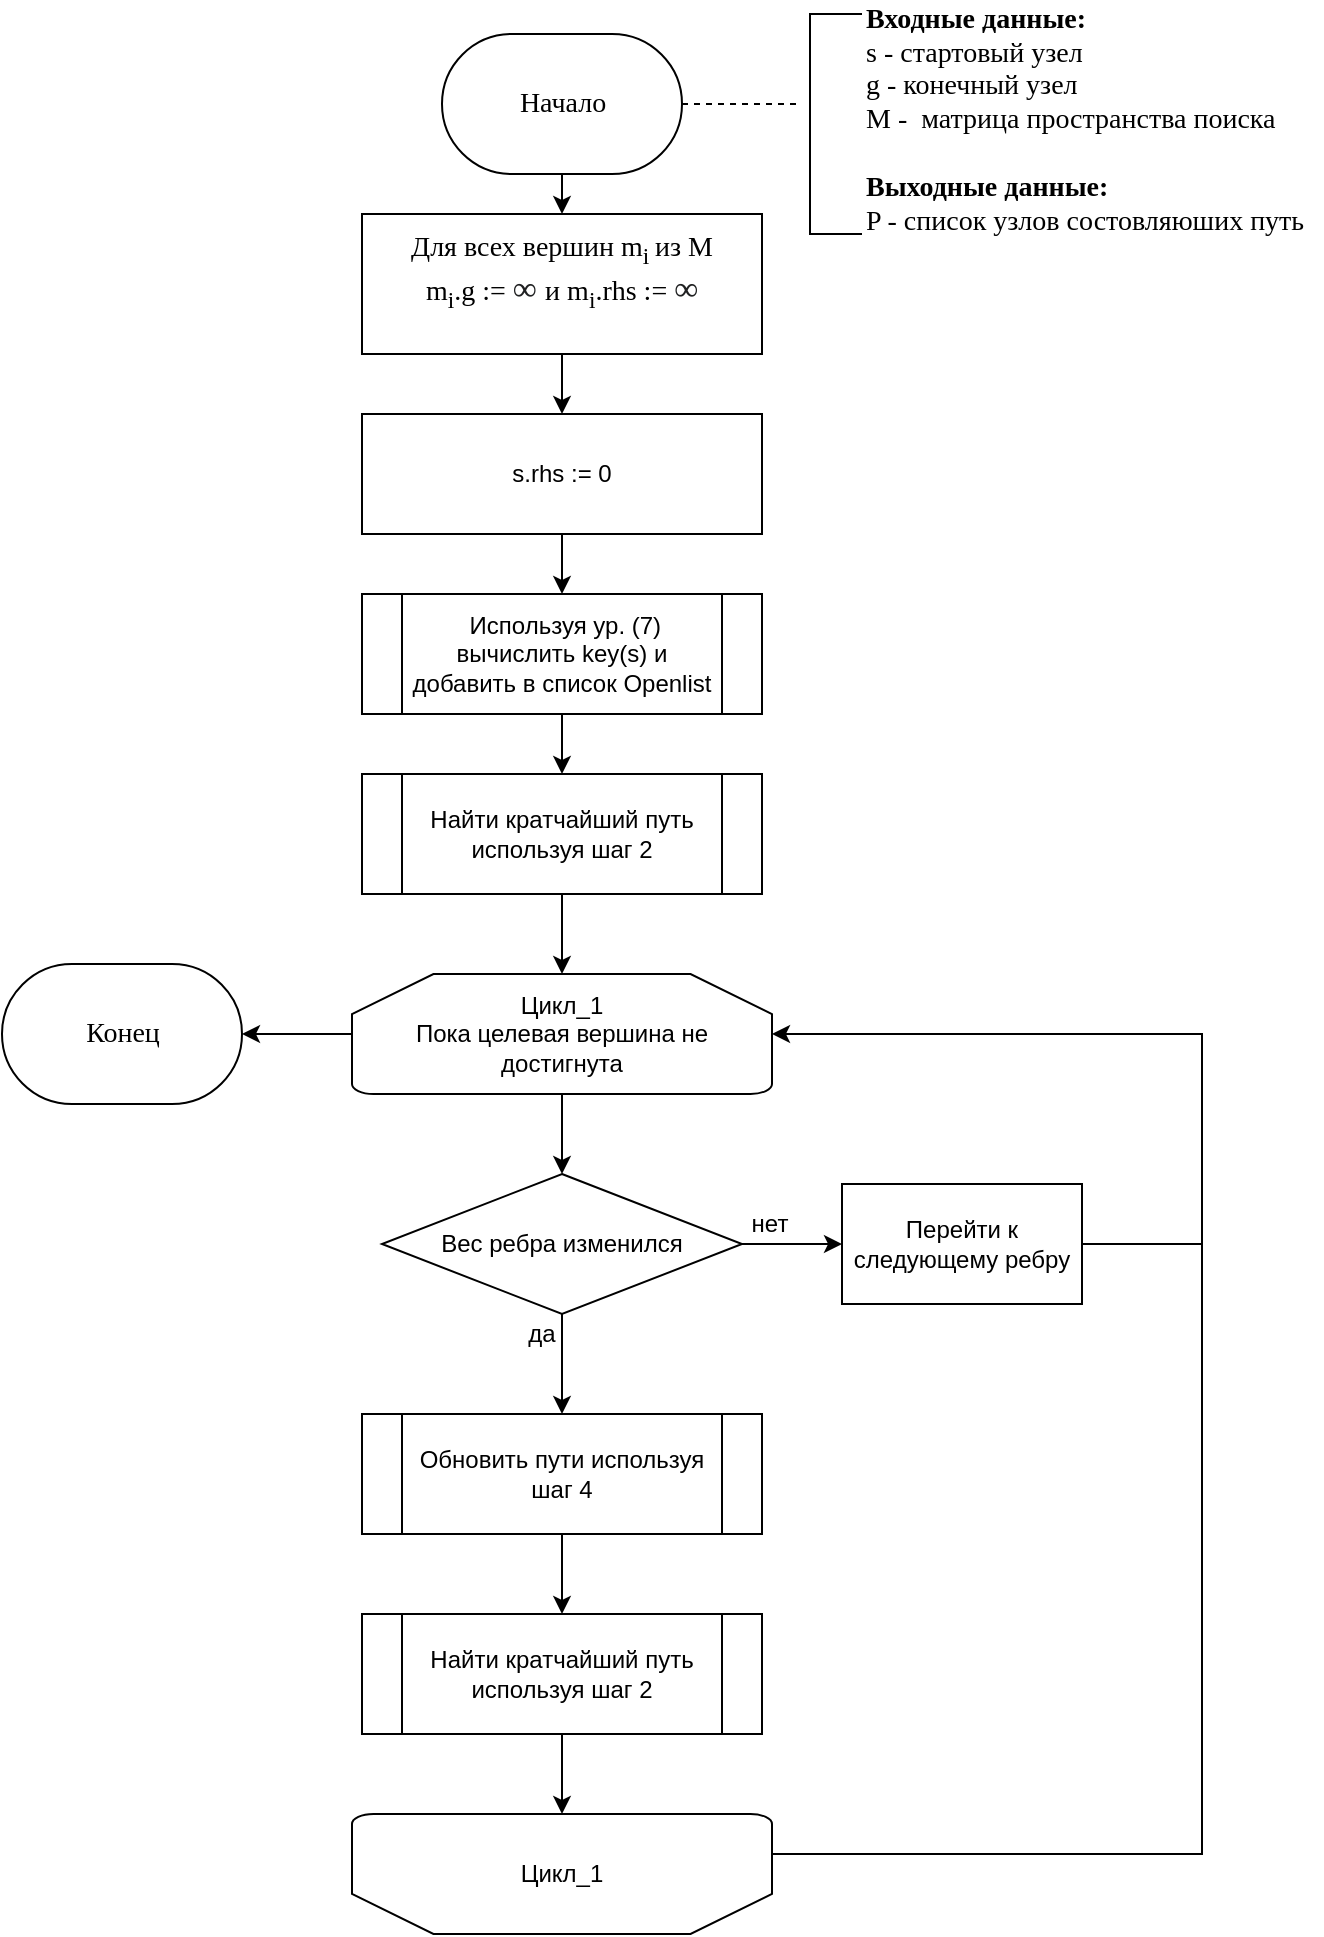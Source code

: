 <mxfile version="14.2.7" type="github">
  <diagram id="C5RBs43oDa-KdzZeNtuy" name="Page-1">
    <mxGraphModel dx="1613" dy="489" grid="1" gridSize="10" guides="1" tooltips="1" connect="1" arrows="1" fold="1" page="1" pageScale="1" pageWidth="827" pageHeight="1169" math="0" shadow="0">
      <root>
        <mxCell id="WIyWlLk6GJQsqaUBKTNV-0" />
        <mxCell id="WIyWlLk6GJQsqaUBKTNV-1" parent="WIyWlLk6GJQsqaUBKTNV-0" />
        <mxCell id="i8caUm4KZTFX52mqfpcK-3" style="edgeStyle=orthogonalEdgeStyle;rounded=0;orthogonalLoop=1;jettySize=auto;html=1;dashed=1;endArrow=none;endFill=0;" edge="1" parent="WIyWlLk6GJQsqaUBKTNV-1" source="i8caUm4KZTFX52mqfpcK-5">
          <mxGeometry relative="1" as="geometry">
            <mxPoint x="360" y="145" as="targetPoint" />
          </mxGeometry>
        </mxCell>
        <mxCell id="i8caUm4KZTFX52mqfpcK-4" style="edgeStyle=orthogonalEdgeStyle;rounded=0;orthogonalLoop=1;jettySize=auto;html=1;entryX=0.5;entryY=0;entryDx=0;entryDy=0;endArrow=classic;endFill=1;fontFamily=Times New Roman;fontSize=14;" edge="1" parent="WIyWlLk6GJQsqaUBKTNV-1" source="i8caUm4KZTFX52mqfpcK-5">
          <mxGeometry relative="1" as="geometry">
            <mxPoint x="240" y="200" as="targetPoint" />
          </mxGeometry>
        </mxCell>
        <mxCell id="i8caUm4KZTFX52mqfpcK-5" value="Начало" style="html=1;dashed=0;whitespace=wrap;shape=mxgraph.dfd.start;fontSize=14;fontFamily=Times New Roman;" vertex="1" parent="WIyWlLk6GJQsqaUBKTNV-1">
          <mxGeometry x="180" y="110" width="120" height="70" as="geometry" />
        </mxCell>
        <mxCell id="i8caUm4KZTFX52mqfpcK-6" value="" style="strokeWidth=1;html=1;shape=mxgraph.flowchart.annotation_1;align=left;pointerEvents=1;" vertex="1" parent="WIyWlLk6GJQsqaUBKTNV-1">
          <mxGeometry x="364" y="100" width="26" height="110" as="geometry" />
        </mxCell>
        <mxCell id="i8caUm4KZTFX52mqfpcK-7" value="&lt;b style=&quot;font-size: 14px&quot;&gt;Входные данные:&lt;br style=&quot;font-size: 14px&quot;&gt;&lt;/b&gt;s - стартовый узел&lt;br style=&quot;font-size: 14px&quot;&gt;g - конечный узел&amp;nbsp;&lt;br style=&quot;font-size: 14px&quot;&gt;M -&amp;nbsp; матрица пространства поиска&amp;nbsp;&lt;br style=&quot;font-size: 14px&quot;&gt;&lt;br style=&quot;font-size: 14px&quot;&gt;&lt;b style=&quot;font-size: 14px&quot;&gt;Выходные данные:&lt;br style=&quot;font-size: 14px&quot;&gt;&lt;/b&gt;P - список узлов состовляюших путь" style="text;html=1;strokeColor=none;fillColor=none;align=left;verticalAlign=middle;whiteSpace=wrap;rounded=0;fontSize=14;fontFamily=Times New Roman;" vertex="1" parent="WIyWlLk6GJQsqaUBKTNV-1">
          <mxGeometry x="390" y="100" width="230" height="105" as="geometry" />
        </mxCell>
        <mxCell id="i8caUm4KZTFX52mqfpcK-12" style="edgeStyle=orthogonalEdgeStyle;rounded=0;orthogonalLoop=1;jettySize=auto;html=1;entryX=0.5;entryY=0;entryDx=0;entryDy=0;" edge="1" parent="WIyWlLk6GJQsqaUBKTNV-1" source="i8caUm4KZTFX52mqfpcK-8" target="i8caUm4KZTFX52mqfpcK-11">
          <mxGeometry relative="1" as="geometry" />
        </mxCell>
        <mxCell id="i8caUm4KZTFX52mqfpcK-8" value="Для всех вершин m&lt;sub&gt;i &lt;/sub&gt;из M &lt;br&gt;m&lt;sub&gt;i&lt;/sub&gt;.g :=&amp;nbsp;&lt;span style=&quot;color: rgb(32 , 33 , 34) ; font-family: &amp;quot;times&amp;quot; , serif , &amp;quot;palatino linotype&amp;quot; , &amp;quot;new athena unicode&amp;quot; , &amp;quot;athena&amp;quot; , &amp;quot;gentium&amp;quot; , &amp;quot;code2000&amp;quot; ; font-size: 16.8px ; background-color: rgb(255 , 255 , 255)&quot;&gt;∞&amp;nbsp;&lt;/span&gt;и m&lt;sub&gt;i&lt;/sub&gt;.rhs :=&amp;nbsp;&lt;span style=&quot;color: rgb(32 , 33 , 34) ; font-family: &amp;quot;times&amp;quot; , serif , &amp;quot;palatino linotype&amp;quot; , &amp;quot;new athena unicode&amp;quot; , &amp;quot;athena&amp;quot; , &amp;quot;gentium&amp;quot; , &amp;quot;code2000&amp;quot; ; font-size: 16.8px ; background-color: rgb(255 , 255 , 255)&quot;&gt;∞&lt;/span&gt;&lt;br&gt;&amp;nbsp;" style="rounded=0;whiteSpace=wrap;html=1;absoluteArcSize=1;arcSize=14;strokeWidth=1;fontFamily=Times New Roman;fontSize=14;align=center;verticalAlign=bottom;" vertex="1" parent="WIyWlLk6GJQsqaUBKTNV-1">
          <mxGeometry x="140" y="200" width="200" height="70" as="geometry" />
        </mxCell>
        <mxCell id="i8caUm4KZTFX52mqfpcK-14" style="edgeStyle=orthogonalEdgeStyle;rounded=0;orthogonalLoop=1;jettySize=auto;html=1;" edge="1" parent="WIyWlLk6GJQsqaUBKTNV-1" source="i8caUm4KZTFX52mqfpcK-11">
          <mxGeometry relative="1" as="geometry">
            <mxPoint x="240" y="390" as="targetPoint" />
          </mxGeometry>
        </mxCell>
        <mxCell id="i8caUm4KZTFX52mqfpcK-11" value="s.rhs := 0" style="rounded=0;whiteSpace=wrap;html=1;align=center;" vertex="1" parent="WIyWlLk6GJQsqaUBKTNV-1">
          <mxGeometry x="140" y="300" width="200" height="60" as="geometry" />
        </mxCell>
        <mxCell id="i8caUm4KZTFX52mqfpcK-17" style="edgeStyle=orthogonalEdgeStyle;rounded=0;orthogonalLoop=1;jettySize=auto;html=1;entryX=0.5;entryY=0;entryDx=0;entryDy=0;" edge="1" parent="WIyWlLk6GJQsqaUBKTNV-1" source="i8caUm4KZTFX52mqfpcK-15" target="i8caUm4KZTFX52mqfpcK-16">
          <mxGeometry relative="1" as="geometry" />
        </mxCell>
        <mxCell id="i8caUm4KZTFX52mqfpcK-15" value="&lt;span&gt;&amp;nbsp;Используя ур. (7) вычислить key(s) и добавить в список Openlist&lt;/span&gt;" style="shape=process;whiteSpace=wrap;html=1;backgroundOutline=1;align=center;" vertex="1" parent="WIyWlLk6GJQsqaUBKTNV-1">
          <mxGeometry x="140" y="390" width="200" height="60" as="geometry" />
        </mxCell>
        <mxCell id="i8caUm4KZTFX52mqfpcK-21" style="edgeStyle=orthogonalEdgeStyle;rounded=0;orthogonalLoop=1;jettySize=auto;html=1;entryX=0.5;entryY=0;entryDx=0;entryDy=0;entryPerimeter=0;" edge="1" parent="WIyWlLk6GJQsqaUBKTNV-1" source="i8caUm4KZTFX52mqfpcK-16" target="i8caUm4KZTFX52mqfpcK-18">
          <mxGeometry relative="1" as="geometry" />
        </mxCell>
        <mxCell id="i8caUm4KZTFX52mqfpcK-16" value="Найти кратчайший путь используя шаг&amp;nbsp;2" style="shape=process;whiteSpace=wrap;html=1;backgroundOutline=1;align=center;" vertex="1" parent="WIyWlLk6GJQsqaUBKTNV-1">
          <mxGeometry x="140" y="480" width="200" height="60" as="geometry" />
        </mxCell>
        <mxCell id="i8caUm4KZTFX52mqfpcK-24" style="edgeStyle=orthogonalEdgeStyle;rounded=0;orthogonalLoop=1;jettySize=auto;html=1;" edge="1" parent="WIyWlLk6GJQsqaUBKTNV-1" source="i8caUm4KZTFX52mqfpcK-18">
          <mxGeometry relative="1" as="geometry">
            <mxPoint x="80" y="610" as="targetPoint" />
          </mxGeometry>
        </mxCell>
        <mxCell id="i8caUm4KZTFX52mqfpcK-26" style="edgeStyle=orthogonalEdgeStyle;rounded=0;orthogonalLoop=1;jettySize=auto;html=1;" edge="1" parent="WIyWlLk6GJQsqaUBKTNV-1" source="i8caUm4KZTFX52mqfpcK-18">
          <mxGeometry relative="1" as="geometry">
            <mxPoint x="240" y="680" as="targetPoint" />
          </mxGeometry>
        </mxCell>
        <mxCell id="i8caUm4KZTFX52mqfpcK-18" value="Цикл_1&lt;br&gt;Пока целевая вершина не достигнута" style="strokeWidth=1;html=1;shape=mxgraph.flowchart.loop_limit;whiteSpace=wrap;align=center;spacing=2;" vertex="1" parent="WIyWlLk6GJQsqaUBKTNV-1">
          <mxGeometry x="135" y="580" width="210" height="60" as="geometry" />
        </mxCell>
        <mxCell id="i8caUm4KZTFX52mqfpcK-33" style="edgeStyle=orthogonalEdgeStyle;rounded=0;orthogonalLoop=1;jettySize=auto;html=1;entryX=1;entryY=0.5;entryDx=0;entryDy=0;entryPerimeter=0;endArrow=classic;endFill=1;fontSize=12;" edge="1" parent="WIyWlLk6GJQsqaUBKTNV-1" source="i8caUm4KZTFX52mqfpcK-19" target="i8caUm4KZTFX52mqfpcK-18">
          <mxGeometry relative="1" as="geometry">
            <Array as="points">
              <mxPoint x="560" y="1020" />
              <mxPoint x="560" y="610" />
            </Array>
          </mxGeometry>
        </mxCell>
        <mxCell id="i8caUm4KZTFX52mqfpcK-19" value="" style="strokeWidth=1;html=1;shape=mxgraph.flowchart.loop_limit;whiteSpace=wrap;align=center;spacing=2;direction=west;" vertex="1" parent="WIyWlLk6GJQsqaUBKTNV-1">
          <mxGeometry x="135" y="1000" width="210" height="60" as="geometry" />
        </mxCell>
        <mxCell id="i8caUm4KZTFX52mqfpcK-25" value="Конец" style="html=1;dashed=0;whitespace=wrap;shape=mxgraph.dfd.start;fontSize=14;fontFamily=Times New Roman;" vertex="1" parent="WIyWlLk6GJQsqaUBKTNV-1">
          <mxGeometry x="-40" y="575" width="120" height="70" as="geometry" />
        </mxCell>
        <mxCell id="i8caUm4KZTFX52mqfpcK-28" style="edgeStyle=orthogonalEdgeStyle;rounded=0;orthogonalLoop=1;jettySize=auto;html=1;fontSize=12;" edge="1" parent="WIyWlLk6GJQsqaUBKTNV-1" source="i8caUm4KZTFX52mqfpcK-27">
          <mxGeometry relative="1" as="geometry">
            <mxPoint x="240" y="800" as="targetPoint" />
          </mxGeometry>
        </mxCell>
        <mxCell id="i8caUm4KZTFX52mqfpcK-32" style="edgeStyle=orthogonalEdgeStyle;rounded=0;orthogonalLoop=1;jettySize=auto;html=1;entryX=0;entryY=0.5;entryDx=0;entryDy=0;endArrow=classic;endFill=1;fontSize=12;" edge="1" parent="WIyWlLk6GJQsqaUBKTNV-1" source="i8caUm4KZTFX52mqfpcK-27" target="i8caUm4KZTFX52mqfpcK-31">
          <mxGeometry relative="1" as="geometry" />
        </mxCell>
        <mxCell id="i8caUm4KZTFX52mqfpcK-27" value="Вес ребра изменился" style="strokeWidth=1;html=1;shape=mxgraph.flowchart.decision;whiteSpace=wrap;align=center;fontSize=12;spacing=2;" vertex="1" parent="WIyWlLk6GJQsqaUBKTNV-1">
          <mxGeometry x="150" y="680" width="180" height="70" as="geometry" />
        </mxCell>
        <mxCell id="i8caUm4KZTFX52mqfpcK-34" style="edgeStyle=orthogonalEdgeStyle;rounded=0;orthogonalLoop=1;jettySize=auto;html=1;endArrow=none;endFill=0;fontSize=12;" edge="1" parent="WIyWlLk6GJQsqaUBKTNV-1" source="i8caUm4KZTFX52mqfpcK-31">
          <mxGeometry relative="1" as="geometry">
            <mxPoint x="560" y="715" as="targetPoint" />
          </mxGeometry>
        </mxCell>
        <mxCell id="i8caUm4KZTFX52mqfpcK-31" value="Перейти к следующему ребру" style="rounded=0;whiteSpace=wrap;html=1;align=center;" vertex="1" parent="WIyWlLk6GJQsqaUBKTNV-1">
          <mxGeometry x="380" y="685" width="120" height="60" as="geometry" />
        </mxCell>
        <mxCell id="i8caUm4KZTFX52mqfpcK-35" value="нет" style="text;html=1;strokeColor=none;fillColor=none;align=center;verticalAlign=middle;whiteSpace=wrap;rounded=0;fontSize=12;" vertex="1" parent="WIyWlLk6GJQsqaUBKTNV-1">
          <mxGeometry x="324" y="690" width="40" height="30" as="geometry" />
        </mxCell>
        <mxCell id="i8caUm4KZTFX52mqfpcK-36" value="да" style="text;html=1;strokeColor=none;fillColor=none;align=center;verticalAlign=middle;whiteSpace=wrap;rounded=0;fontSize=12;" vertex="1" parent="WIyWlLk6GJQsqaUBKTNV-1">
          <mxGeometry x="210" y="745" width="40" height="30" as="geometry" />
        </mxCell>
        <mxCell id="i8caUm4KZTFX52mqfpcK-39" style="edgeStyle=orthogonalEdgeStyle;rounded=0;orthogonalLoop=1;jettySize=auto;html=1;entryX=0.5;entryY=0;entryDx=0;entryDy=0;endArrow=classic;endFill=1;fontSize=12;" edge="1" parent="WIyWlLk6GJQsqaUBKTNV-1" source="i8caUm4KZTFX52mqfpcK-37" target="i8caUm4KZTFX52mqfpcK-38">
          <mxGeometry relative="1" as="geometry" />
        </mxCell>
        <mxCell id="i8caUm4KZTFX52mqfpcK-37" value="Обновить пути используя шаг 4" style="shape=process;whiteSpace=wrap;html=1;backgroundOutline=1;align=center;" vertex="1" parent="WIyWlLk6GJQsqaUBKTNV-1">
          <mxGeometry x="140" y="800" width="200" height="60" as="geometry" />
        </mxCell>
        <mxCell id="i8caUm4KZTFX52mqfpcK-40" style="edgeStyle=orthogonalEdgeStyle;rounded=0;orthogonalLoop=1;jettySize=auto;html=1;entryX=0.5;entryY=1;entryDx=0;entryDy=0;entryPerimeter=0;endArrow=classic;endFill=1;fontSize=12;" edge="1" parent="WIyWlLk6GJQsqaUBKTNV-1" source="i8caUm4KZTFX52mqfpcK-38" target="i8caUm4KZTFX52mqfpcK-19">
          <mxGeometry relative="1" as="geometry" />
        </mxCell>
        <mxCell id="i8caUm4KZTFX52mqfpcK-38" value="Найти кратчайший путь используя шаг&amp;nbsp;2" style="shape=process;whiteSpace=wrap;html=1;backgroundOutline=1;align=center;" vertex="1" parent="WIyWlLk6GJQsqaUBKTNV-1">
          <mxGeometry x="140" y="900" width="200" height="60" as="geometry" />
        </mxCell>
        <mxCell id="i8caUm4KZTFX52mqfpcK-41" value="Цикл_1" style="text;html=1;strokeColor=none;fillColor=none;align=center;verticalAlign=middle;whiteSpace=wrap;rounded=0;fontSize=12;" vertex="1" parent="WIyWlLk6GJQsqaUBKTNV-1">
          <mxGeometry x="220" y="1020" width="40" height="20" as="geometry" />
        </mxCell>
      </root>
    </mxGraphModel>
  </diagram>
</mxfile>
